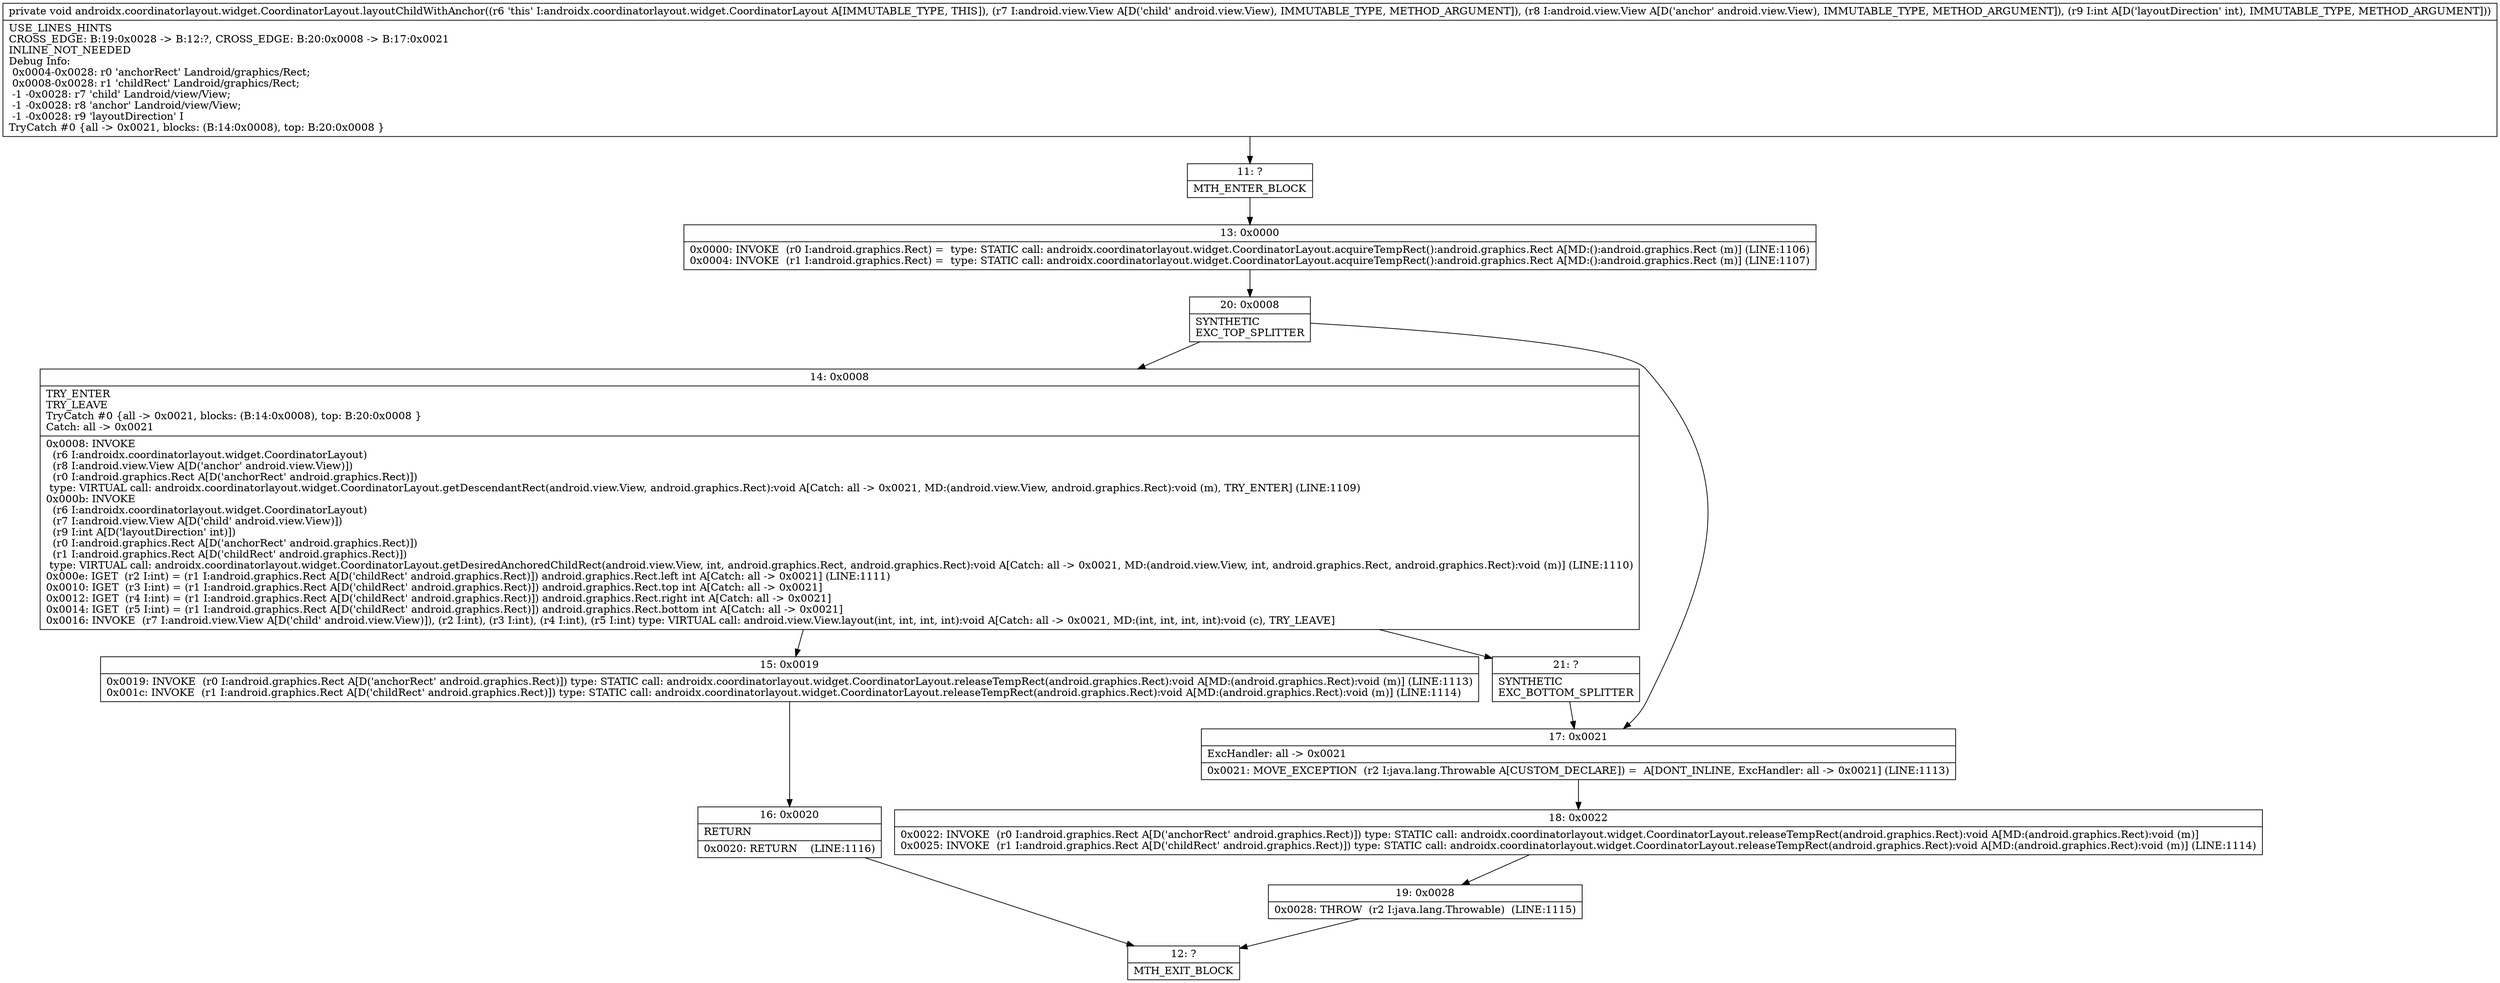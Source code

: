 digraph "CFG forandroidx.coordinatorlayout.widget.CoordinatorLayout.layoutChildWithAnchor(Landroid\/view\/View;Landroid\/view\/View;I)V" {
Node_11 [shape=record,label="{11\:\ ?|MTH_ENTER_BLOCK\l}"];
Node_13 [shape=record,label="{13\:\ 0x0000|0x0000: INVOKE  (r0 I:android.graphics.Rect) =  type: STATIC call: androidx.coordinatorlayout.widget.CoordinatorLayout.acquireTempRect():android.graphics.Rect A[MD:():android.graphics.Rect (m)] (LINE:1106)\l0x0004: INVOKE  (r1 I:android.graphics.Rect) =  type: STATIC call: androidx.coordinatorlayout.widget.CoordinatorLayout.acquireTempRect():android.graphics.Rect A[MD:():android.graphics.Rect (m)] (LINE:1107)\l}"];
Node_20 [shape=record,label="{20\:\ 0x0008|SYNTHETIC\lEXC_TOP_SPLITTER\l}"];
Node_14 [shape=record,label="{14\:\ 0x0008|TRY_ENTER\lTRY_LEAVE\lTryCatch #0 \{all \-\> 0x0021, blocks: (B:14:0x0008), top: B:20:0x0008 \}\lCatch: all \-\> 0x0021\l|0x0008: INVOKE  \l  (r6 I:androidx.coordinatorlayout.widget.CoordinatorLayout)\l  (r8 I:android.view.View A[D('anchor' android.view.View)])\l  (r0 I:android.graphics.Rect A[D('anchorRect' android.graphics.Rect)])\l type: VIRTUAL call: androidx.coordinatorlayout.widget.CoordinatorLayout.getDescendantRect(android.view.View, android.graphics.Rect):void A[Catch: all \-\> 0x0021, MD:(android.view.View, android.graphics.Rect):void (m), TRY_ENTER] (LINE:1109)\l0x000b: INVOKE  \l  (r6 I:androidx.coordinatorlayout.widget.CoordinatorLayout)\l  (r7 I:android.view.View A[D('child' android.view.View)])\l  (r9 I:int A[D('layoutDirection' int)])\l  (r0 I:android.graphics.Rect A[D('anchorRect' android.graphics.Rect)])\l  (r1 I:android.graphics.Rect A[D('childRect' android.graphics.Rect)])\l type: VIRTUAL call: androidx.coordinatorlayout.widget.CoordinatorLayout.getDesiredAnchoredChildRect(android.view.View, int, android.graphics.Rect, android.graphics.Rect):void A[Catch: all \-\> 0x0021, MD:(android.view.View, int, android.graphics.Rect, android.graphics.Rect):void (m)] (LINE:1110)\l0x000e: IGET  (r2 I:int) = (r1 I:android.graphics.Rect A[D('childRect' android.graphics.Rect)]) android.graphics.Rect.left int A[Catch: all \-\> 0x0021] (LINE:1111)\l0x0010: IGET  (r3 I:int) = (r1 I:android.graphics.Rect A[D('childRect' android.graphics.Rect)]) android.graphics.Rect.top int A[Catch: all \-\> 0x0021]\l0x0012: IGET  (r4 I:int) = (r1 I:android.graphics.Rect A[D('childRect' android.graphics.Rect)]) android.graphics.Rect.right int A[Catch: all \-\> 0x0021]\l0x0014: IGET  (r5 I:int) = (r1 I:android.graphics.Rect A[D('childRect' android.graphics.Rect)]) android.graphics.Rect.bottom int A[Catch: all \-\> 0x0021]\l0x0016: INVOKE  (r7 I:android.view.View A[D('child' android.view.View)]), (r2 I:int), (r3 I:int), (r4 I:int), (r5 I:int) type: VIRTUAL call: android.view.View.layout(int, int, int, int):void A[Catch: all \-\> 0x0021, MD:(int, int, int, int):void (c), TRY_LEAVE]\l}"];
Node_15 [shape=record,label="{15\:\ 0x0019|0x0019: INVOKE  (r0 I:android.graphics.Rect A[D('anchorRect' android.graphics.Rect)]) type: STATIC call: androidx.coordinatorlayout.widget.CoordinatorLayout.releaseTempRect(android.graphics.Rect):void A[MD:(android.graphics.Rect):void (m)] (LINE:1113)\l0x001c: INVOKE  (r1 I:android.graphics.Rect A[D('childRect' android.graphics.Rect)]) type: STATIC call: androidx.coordinatorlayout.widget.CoordinatorLayout.releaseTempRect(android.graphics.Rect):void A[MD:(android.graphics.Rect):void (m)] (LINE:1114)\l}"];
Node_16 [shape=record,label="{16\:\ 0x0020|RETURN\l|0x0020: RETURN    (LINE:1116)\l}"];
Node_12 [shape=record,label="{12\:\ ?|MTH_EXIT_BLOCK\l}"];
Node_21 [shape=record,label="{21\:\ ?|SYNTHETIC\lEXC_BOTTOM_SPLITTER\l}"];
Node_17 [shape=record,label="{17\:\ 0x0021|ExcHandler: all \-\> 0x0021\l|0x0021: MOVE_EXCEPTION  (r2 I:java.lang.Throwable A[CUSTOM_DECLARE]) =  A[DONT_INLINE, ExcHandler: all \-\> 0x0021] (LINE:1113)\l}"];
Node_18 [shape=record,label="{18\:\ 0x0022|0x0022: INVOKE  (r0 I:android.graphics.Rect A[D('anchorRect' android.graphics.Rect)]) type: STATIC call: androidx.coordinatorlayout.widget.CoordinatorLayout.releaseTempRect(android.graphics.Rect):void A[MD:(android.graphics.Rect):void (m)]\l0x0025: INVOKE  (r1 I:android.graphics.Rect A[D('childRect' android.graphics.Rect)]) type: STATIC call: androidx.coordinatorlayout.widget.CoordinatorLayout.releaseTempRect(android.graphics.Rect):void A[MD:(android.graphics.Rect):void (m)] (LINE:1114)\l}"];
Node_19 [shape=record,label="{19\:\ 0x0028|0x0028: THROW  (r2 I:java.lang.Throwable)  (LINE:1115)\l}"];
MethodNode[shape=record,label="{private void androidx.coordinatorlayout.widget.CoordinatorLayout.layoutChildWithAnchor((r6 'this' I:androidx.coordinatorlayout.widget.CoordinatorLayout A[IMMUTABLE_TYPE, THIS]), (r7 I:android.view.View A[D('child' android.view.View), IMMUTABLE_TYPE, METHOD_ARGUMENT]), (r8 I:android.view.View A[D('anchor' android.view.View), IMMUTABLE_TYPE, METHOD_ARGUMENT]), (r9 I:int A[D('layoutDirection' int), IMMUTABLE_TYPE, METHOD_ARGUMENT]))  | USE_LINES_HINTS\lCROSS_EDGE: B:19:0x0028 \-\> B:12:?, CROSS_EDGE: B:20:0x0008 \-\> B:17:0x0021\lINLINE_NOT_NEEDED\lDebug Info:\l  0x0004\-0x0028: r0 'anchorRect' Landroid\/graphics\/Rect;\l  0x0008\-0x0028: r1 'childRect' Landroid\/graphics\/Rect;\l  \-1 \-0x0028: r7 'child' Landroid\/view\/View;\l  \-1 \-0x0028: r8 'anchor' Landroid\/view\/View;\l  \-1 \-0x0028: r9 'layoutDirection' I\lTryCatch #0 \{all \-\> 0x0021, blocks: (B:14:0x0008), top: B:20:0x0008 \}\l}"];
MethodNode -> Node_11;Node_11 -> Node_13;
Node_13 -> Node_20;
Node_20 -> Node_14;
Node_20 -> Node_17;
Node_14 -> Node_15;
Node_14 -> Node_21;
Node_15 -> Node_16;
Node_16 -> Node_12;
Node_21 -> Node_17;
Node_17 -> Node_18;
Node_18 -> Node_19;
Node_19 -> Node_12;
}

